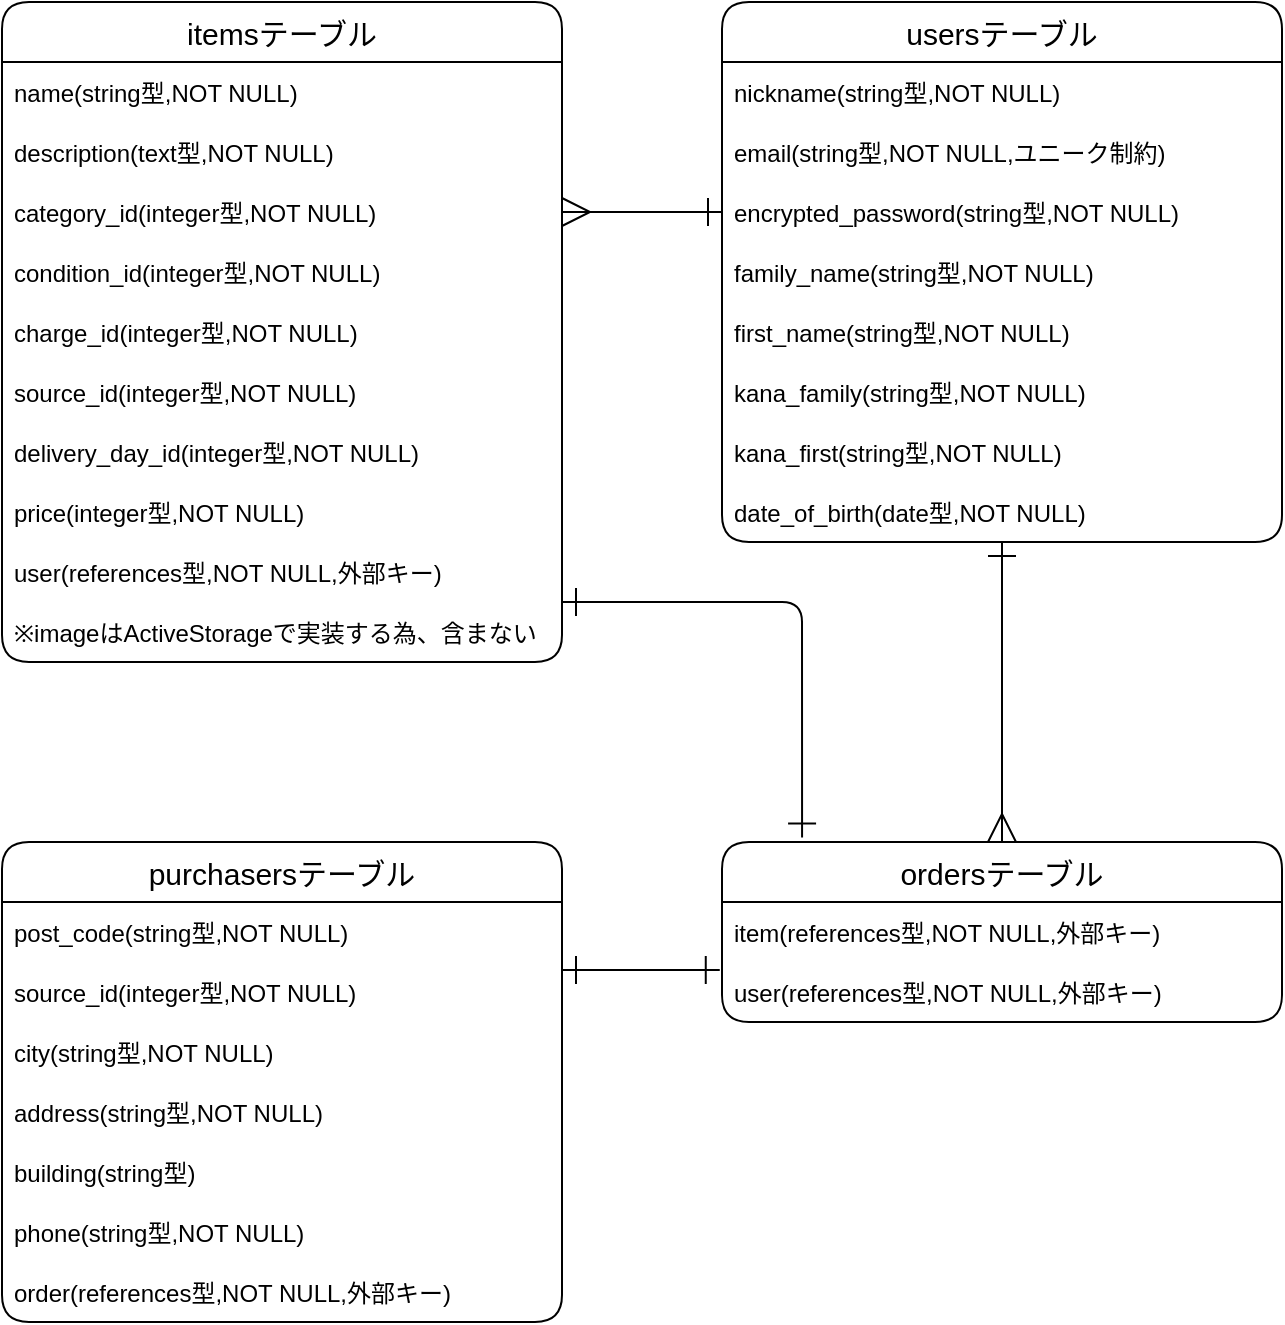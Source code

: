 <mxfile>
    <diagram id="UgQ-l3s_rqM7Rv3rMez5" name="ページ1">
        <mxGraphModel dx="1028" dy="565" grid="1" gridSize="10" guides="1" tooltips="1" connect="1" arrows="1" fold="1" page="1" pageScale="1" pageWidth="1169" pageHeight="827" background="none" math="0" shadow="0">
            <root>
                <mxCell id="0"/>
                <mxCell id="1" parent="0"/>
                <mxCell id="40" value="itemsテーブル" style="swimlane;fontStyle=0;childLayout=stackLayout;horizontal=1;startSize=30;horizontalStack=0;resizeParent=1;resizeParentMax=0;resizeLast=0;collapsible=1;marginBottom=0;rounded=1;fontSize=15;" parent="1" vertex="1">
                    <mxGeometry x="120" y="140" width="280" height="330" as="geometry"/>
                </mxCell>
                <mxCell id="41" value="name(string型,NOT NULL)" style="text;strokeColor=none;fillColor=none;align=left;verticalAlign=middle;spacingLeft=4;spacingRight=4;overflow=hidden;points=[[0,0.5],[1,0.5]];portConstraint=eastwest;rotatable=0;rounded=1;" parent="40" vertex="1">
                    <mxGeometry y="30" width="280" height="30" as="geometry"/>
                </mxCell>
                <mxCell id="42" value="description(text型,NOT NULL)" style="text;strokeColor=none;fillColor=none;align=left;verticalAlign=middle;spacingLeft=4;spacingRight=4;overflow=hidden;points=[[0,0.5],[1,0.5]];portConstraint=eastwest;rotatable=0;rounded=1;" parent="40" vertex="1">
                    <mxGeometry y="60" width="280" height="30" as="geometry"/>
                </mxCell>
                <mxCell id="45" value="category_id(integer型,NOT NULL)" style="text;strokeColor=none;fillColor=none;align=left;verticalAlign=middle;spacingLeft=4;spacingRight=4;overflow=hidden;points=[[0,0.5],[1,0.5]];portConstraint=eastwest;rotatable=0;rounded=1;" parent="40" vertex="1">
                    <mxGeometry y="90" width="280" height="30" as="geometry"/>
                </mxCell>
                <mxCell id="46" value="condition_id(integer型,NOT NULL)" style="text;strokeColor=none;fillColor=none;align=left;verticalAlign=middle;spacingLeft=4;spacingRight=4;overflow=hidden;points=[[0,0.5],[1,0.5]];portConstraint=eastwest;rotatable=0;rounded=1;" parent="40" vertex="1">
                    <mxGeometry y="120" width="280" height="30" as="geometry"/>
                </mxCell>
                <mxCell id="49" value="charge_id(integer型,NOT NULL)" style="text;strokeColor=none;fillColor=none;align=left;verticalAlign=middle;spacingLeft=4;spacingRight=4;overflow=hidden;points=[[0,0.5],[1,0.5]];portConstraint=eastwest;rotatable=0;rounded=1;" parent="40" vertex="1">
                    <mxGeometry y="150" width="280" height="30" as="geometry"/>
                </mxCell>
                <mxCell id="48" value="source_id(integer型,NOT NULL)" style="text;strokeColor=none;fillColor=none;align=left;verticalAlign=middle;spacingLeft=4;spacingRight=4;overflow=hidden;points=[[0,0.5],[1,0.5]];portConstraint=eastwest;rotatable=0;rounded=1;" parent="40" vertex="1">
                    <mxGeometry y="180" width="280" height="30" as="geometry"/>
                </mxCell>
                <mxCell id="50" value="delivery_day_id(integer型,NOT NULL)" style="text;strokeColor=none;fillColor=none;align=left;verticalAlign=middle;spacingLeft=4;spacingRight=4;overflow=hidden;points=[[0,0.5],[1,0.5]];portConstraint=eastwest;rotatable=0;rounded=1;" parent="40" vertex="1">
                    <mxGeometry y="210" width="280" height="30" as="geometry"/>
                </mxCell>
                <mxCell id="80" value="price(integer型,NOT NULL)" style="text;strokeColor=none;fillColor=none;align=left;verticalAlign=middle;spacingLeft=4;spacingRight=4;overflow=hidden;points=[[0,0.5],[1,0.5]];portConstraint=eastwest;rotatable=0;rounded=1;" parent="40" vertex="1">
                    <mxGeometry y="240" width="280" height="30" as="geometry"/>
                </mxCell>
                <mxCell id="87" value="user(references型,NOT NULL,外部キー)" style="text;strokeColor=none;fillColor=none;align=left;verticalAlign=middle;spacingLeft=4;spacingRight=4;overflow=hidden;points=[[0,0.5],[1,0.5]];portConstraint=eastwest;rotatable=0;rounded=1;" parent="40" vertex="1">
                    <mxGeometry y="270" width="280" height="30" as="geometry"/>
                </mxCell>
                <mxCell id="43" value="※imageはActiveStorageで実装する為、含まない" style="text;strokeColor=none;fillColor=none;align=left;verticalAlign=middle;spacingLeft=4;spacingRight=4;overflow=hidden;points=[[0,0.5],[1,0.5]];portConstraint=eastwest;rotatable=0;rounded=1;" parent="40" vertex="1">
                    <mxGeometry y="300" width="280" height="30" as="geometry"/>
                </mxCell>
                <mxCell id="51" value="usersテーブル" style="swimlane;fontStyle=0;childLayout=stackLayout;horizontal=1;startSize=30;horizontalStack=0;resizeParent=1;resizeParentMax=0;resizeLast=0;collapsible=1;marginBottom=0;rounded=1;fontSize=15;" parent="1" vertex="1">
                    <mxGeometry x="480" y="140" width="280" height="270" as="geometry">
                        <mxRectangle x="480" y="620" width="160" height="40" as="alternateBounds"/>
                    </mxGeometry>
                </mxCell>
                <mxCell id="52" value="nickname(string型,NOT NULL)" style="text;strokeColor=none;fillColor=none;align=left;verticalAlign=middle;spacingLeft=4;spacingRight=4;overflow=hidden;points=[[0,0.5],[1,0.5]];portConstraint=eastwest;rotatable=0;rounded=1;" parent="51" vertex="1">
                    <mxGeometry y="30" width="280" height="30" as="geometry"/>
                </mxCell>
                <mxCell id="53" value="email(string型,NOT NULL,ユニーク制約)" style="text;strokeColor=none;fillColor=none;align=left;verticalAlign=middle;spacingLeft=4;spacingRight=4;overflow=hidden;points=[[0,0.5],[1,0.5]];portConstraint=eastwest;rotatable=0;rounded=1;" parent="51" vertex="1">
                    <mxGeometry y="60" width="280" height="30" as="geometry"/>
                </mxCell>
                <mxCell id="54" value="encrypted_password(string型,NOT NULL)" style="text;strokeColor=none;fillColor=none;align=left;verticalAlign=middle;spacingLeft=4;spacingRight=4;overflow=hidden;points=[[0,0.5],[1,0.5]];portConstraint=eastwest;rotatable=0;rounded=1;" parent="51" vertex="1">
                    <mxGeometry y="90" width="280" height="30" as="geometry"/>
                </mxCell>
                <mxCell id="91" value="family_name(string型,NOT NULL)" style="text;strokeColor=none;fillColor=none;align=left;verticalAlign=middle;spacingLeft=4;spacingRight=4;overflow=hidden;points=[[0,0.5],[1,0.5]];portConstraint=eastwest;rotatable=0;rounded=1;" parent="51" vertex="1">
                    <mxGeometry y="120" width="280" height="30" as="geometry"/>
                </mxCell>
                <mxCell id="138" value="first_name(string型,NOT NULL)" style="text;strokeColor=none;fillColor=none;align=left;verticalAlign=middle;spacingLeft=4;spacingRight=4;overflow=hidden;points=[[0,0.5],[1,0.5]];portConstraint=eastwest;rotatable=0;rounded=1;" vertex="1" parent="51">
                    <mxGeometry y="150" width="280" height="30" as="geometry"/>
                </mxCell>
                <mxCell id="137" value="kana_family(string型,NOT NULL)" style="text;strokeColor=none;fillColor=none;align=left;verticalAlign=middle;spacingLeft=4;spacingRight=4;overflow=hidden;points=[[0,0.5],[1,0.5]];portConstraint=eastwest;rotatable=0;rounded=1;" vertex="1" parent="51">
                    <mxGeometry y="180" width="280" height="30" as="geometry"/>
                </mxCell>
                <mxCell id="56" value="kana_first(string型,NOT NULL)" style="text;strokeColor=none;fillColor=none;align=left;verticalAlign=middle;spacingLeft=4;spacingRight=4;overflow=hidden;points=[[0,0.5],[1,0.5]];portConstraint=eastwest;rotatable=0;rounded=1;" parent="51" vertex="1">
                    <mxGeometry y="210" width="280" height="30" as="geometry"/>
                </mxCell>
                <mxCell id="57" value="date_of_birth(date型,NOT NULL)" style="text;strokeColor=none;fillColor=none;align=left;verticalAlign=middle;spacingLeft=4;spacingRight=4;overflow=hidden;points=[[0,0.5],[1,0.5]];portConstraint=eastwest;rotatable=0;rounded=1;" parent="51" vertex="1">
                    <mxGeometry y="240" width="280" height="30" as="geometry"/>
                </mxCell>
                <mxCell id="133" style="edgeStyle=none;rounded=1;html=1;exitX=0.5;exitY=0;exitDx=0;exitDy=0;entryX=0.5;entryY=1;entryDx=0;entryDy=0;entryPerimeter=0;fontSize=15;startArrow=ERmany;startFill=0;endArrow=ERone;endFill=0;startSize=12;endSize=12;strokeWidth=1;" edge="1" parent="1" source="60" target="57">
                    <mxGeometry relative="1" as="geometry"/>
                </mxCell>
                <mxCell id="134" style="edgeStyle=none;rounded=1;html=1;exitX=0.143;exitY=-0.025;exitDx=0;exitDy=0;fontSize=15;startArrow=ERone;startFill=0;endArrow=ERone;endFill=0;startSize=12;endSize=12;strokeWidth=1;exitPerimeter=0;" edge="1" parent="1" source="60">
                    <mxGeometry relative="1" as="geometry">
                        <mxPoint x="400" y="440" as="targetPoint"/>
                        <Array as="points">
                            <mxPoint x="520" y="440"/>
                        </Array>
                    </mxGeometry>
                </mxCell>
                <mxCell id="60" value="ordersテーブル" style="swimlane;fontStyle=0;childLayout=stackLayout;horizontal=1;startSize=30;horizontalStack=0;resizeParent=1;resizeParentMax=0;resizeLast=0;collapsible=1;marginBottom=0;rounded=1;fontSize=15;" parent="1" vertex="1">
                    <mxGeometry x="480" y="560" width="280" height="90" as="geometry"/>
                </mxCell>
                <mxCell id="109" value="item(references型,NOT NULL,外部キー)" style="text;strokeColor=none;fillColor=none;align=left;verticalAlign=middle;spacingLeft=4;spacingRight=4;overflow=hidden;points=[[0,0.5],[1,0.5]];portConstraint=eastwest;rotatable=0;rounded=1;" parent="60" vertex="1">
                    <mxGeometry y="30" width="280" height="30" as="geometry"/>
                </mxCell>
                <mxCell id="78" value="user(references型,NOT NULL,外部キー)" style="text;strokeColor=none;fillColor=none;align=left;verticalAlign=middle;spacingLeft=4;spacingRight=4;overflow=hidden;points=[[0,0.5],[1,0.5]];portConstraint=eastwest;rotatable=0;rounded=1;" parent="60" vertex="1">
                    <mxGeometry y="60" width="280" height="30" as="geometry"/>
                </mxCell>
                <mxCell id="67" value="purchasersテーブル" style="swimlane;fontStyle=0;childLayout=stackLayout;horizontal=1;startSize=30;horizontalStack=0;resizeParent=1;resizeParentMax=0;resizeLast=0;collapsible=1;marginBottom=0;rounded=1;fontSize=15;" parent="1" vertex="1">
                    <mxGeometry x="120" y="560" width="280" height="240" as="geometry">
                        <mxRectangle x="80" y="560" width="210" height="40" as="alternateBounds"/>
                    </mxGeometry>
                </mxCell>
                <mxCell id="68" value="post_code(string型,NOT NULL)" style="text;strokeColor=none;fillColor=none;align=left;verticalAlign=middle;spacingLeft=4;spacingRight=4;overflow=hidden;points=[[0,0.5],[1,0.5]];portConstraint=eastwest;rotatable=0;rounded=1;" parent="67" vertex="1">
                    <mxGeometry y="30" width="280" height="30" as="geometry"/>
                </mxCell>
                <mxCell id="69" value="source_id(integer型,NOT NULL)" style="text;strokeColor=none;fillColor=none;align=left;verticalAlign=middle;spacingLeft=4;spacingRight=4;overflow=hidden;points=[[0,0.5],[1,0.5]];portConstraint=eastwest;rotatable=0;rounded=1;" parent="67" vertex="1">
                    <mxGeometry y="60" width="280" height="30" as="geometry"/>
                </mxCell>
                <mxCell id="71" value="city(string型,NOT NULL)" style="text;strokeColor=none;fillColor=none;align=left;verticalAlign=middle;spacingLeft=4;spacingRight=4;overflow=hidden;points=[[0,0.5],[1,0.5]];portConstraint=eastwest;rotatable=0;rounded=1;" parent="67" vertex="1">
                    <mxGeometry y="90" width="280" height="30" as="geometry"/>
                </mxCell>
                <mxCell id="72" value="address(string型,NOT NULL)" style="text;strokeColor=none;fillColor=none;align=left;verticalAlign=middle;spacingLeft=4;spacingRight=4;overflow=hidden;points=[[0,0.5],[1,0.5]];portConstraint=eastwest;rotatable=0;rounded=1;" parent="67" vertex="1">
                    <mxGeometry y="120" width="280" height="30" as="geometry"/>
                </mxCell>
                <mxCell id="74" value="building(string型)" style="text;strokeColor=none;fillColor=none;align=left;verticalAlign=middle;spacingLeft=4;spacingRight=4;overflow=hidden;points=[[0,0.5],[1,0.5]];portConstraint=eastwest;rotatable=0;rounded=1;" parent="67" vertex="1">
                    <mxGeometry y="150" width="280" height="30" as="geometry"/>
                </mxCell>
                <mxCell id="136" value="phone(string型,NOT NULL)" style="text;strokeColor=none;fillColor=none;align=left;verticalAlign=middle;spacingLeft=4;spacingRight=4;overflow=hidden;points=[[0,0.5],[1,0.5]];portConstraint=eastwest;rotatable=0;rounded=1;" vertex="1" parent="67">
                    <mxGeometry y="180" width="280" height="30" as="geometry"/>
                </mxCell>
                <mxCell id="139" value="order(references型,NOT NULL,外部キー)" style="text;strokeColor=none;fillColor=none;align=left;verticalAlign=middle;spacingLeft=4;spacingRight=4;overflow=hidden;points=[[0,0.5],[1,0.5]];portConstraint=eastwest;rotatable=0;rounded=1;" vertex="1" parent="67">
                    <mxGeometry y="210" width="280" height="30" as="geometry"/>
                </mxCell>
                <mxCell id="131" style="edgeStyle=none;rounded=1;html=1;fontSize=15;startArrow=ERone;startFill=0;endArrow=ERone;endFill=0;strokeWidth=1;endSize=12;startSize=12;exitX=-0.004;exitY=0.133;exitDx=0;exitDy=0;exitPerimeter=0;" edge="1" parent="1" source="78">
                    <mxGeometry relative="1" as="geometry">
                        <mxPoint x="470" y="622" as="sourcePoint"/>
                        <mxPoint x="400" y="624" as="targetPoint"/>
                    </mxGeometry>
                </mxCell>
                <mxCell id="132" style="edgeStyle=none;rounded=1;html=1;exitX=0;exitY=0.5;exitDx=0;exitDy=0;entryX=1;entryY=0.5;entryDx=0;entryDy=0;fontSize=15;startArrow=ERone;startFill=0;endArrow=ERmany;endFill=0;strokeWidth=1;endSize=12;startSize=12;" edge="1" parent="1" source="54" target="45">
                    <mxGeometry relative="1" as="geometry"/>
                </mxCell>
            </root>
        </mxGraphModel>
    </diagram>
</mxfile>
